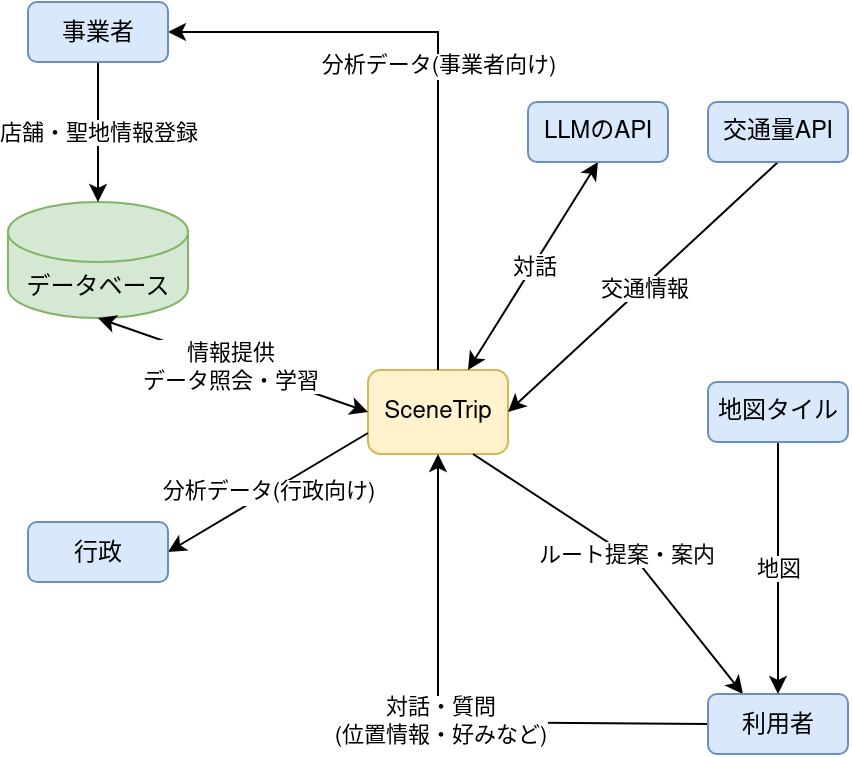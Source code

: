 <mxfile border="50" scale="3" compressed="false" locked="false" version="27.2.0">
  <diagram name="Blank" id="YmL12bMKpDGza6XwsDPr">
    <mxGraphModel dx="1686" dy="34" grid="1" gridSize="10" guides="1" tooltips="1" connect="1" arrows="1" fold="1" page="1" pageScale="1" pageWidth="430" pageHeight="430" background="none" math="1" shadow="0">
      <root>
        <mxCell id="X5NqExCQtvZxIxQ7pmgY-0" />
        <mxCell id="1" parent="X5NqExCQtvZxIxQ7pmgY-0" />
        <mxCell id="9TQWKPpuY63w6WXeoJ6Y-3" value="SceneTrip" style="rounded=1;whiteSpace=wrap;html=1;fillColor=#fff2cc;strokeColor=#d6b656;fontFamily=Nimbus Sans;" parent="1" vertex="1">
          <mxGeometry x="-670" y="624" width="70" height="42" as="geometry" />
        </mxCell>
        <mxCell id="9TQWKPpuY63w6WXeoJ6Y-5" value="データベース" style="shape=cylinder3;whiteSpace=wrap;html=1;boundedLbl=1;backgroundOutline=1;size=15;fillColor=#d5e8d4;strokeColor=#82b366;" parent="1" vertex="1">
          <mxGeometry x="-850" y="540" width="90" height="58" as="geometry" />
        </mxCell>
        <mxCell id="9TQWKPpuY63w6WXeoJ6Y-15" value="" style="endArrow=classic;html=1;rounded=0;exitX=0.5;exitY=1;exitDx=0;exitDy=0;entryX=0.5;entryY=0;entryDx=0;entryDy=0;entryPerimeter=0;" parent="1" source="y73NlEopzASggbsdGK2k-1" target="9TQWKPpuY63w6WXeoJ6Y-5" edge="1">
          <mxGeometry relative="1" as="geometry">
            <mxPoint x="-522.003" y="336" as="sourcePoint" />
            <mxPoint x="-438.23" y="431" as="targetPoint" />
          </mxGeometry>
        </mxCell>
        <mxCell id="9TQWKPpuY63w6WXeoJ6Y-16" value="店舗・聖地情報登録" style="edgeLabel;resizable=0;html=1;;align=center;verticalAlign=middle;" parent="9TQWKPpuY63w6WXeoJ6Y-15" connectable="0" vertex="1">
          <mxGeometry relative="1" as="geometry" />
        </mxCell>
        <mxCell id="9TQWKPpuY63w6WXeoJ6Y-29" value="" style="endArrow=classic;html=1;rounded=0;entryX=0.25;entryY=0;entryDx=0;entryDy=0;exitX=0.75;exitY=1;exitDx=0;exitDy=0;" parent="1" source="9TQWKPpuY63w6WXeoJ6Y-3" target="y73NlEopzASggbsdGK2k-3" edge="1">
          <mxGeometry relative="1" as="geometry">
            <mxPoint x="-560" y="780" as="sourcePoint" />
            <mxPoint x="-740" y="773" as="targetPoint" />
            <Array as="points">
              <mxPoint x="-535" y="720" />
            </Array>
          </mxGeometry>
        </mxCell>
        <mxCell id="9TQWKPpuY63w6WXeoJ6Y-30" value="ルート提案・案内" style="edgeLabel;resizable=0;html=1;;align=center;verticalAlign=middle;" parent="9TQWKPpuY63w6WXeoJ6Y-29" connectable="0" vertex="1">
          <mxGeometry relative="1" as="geometry" />
        </mxCell>
        <mxCell id="9TQWKPpuY63w6WXeoJ6Y-31" value="" style="endArrow=none;html=1;rounded=0;exitX=1;exitY=0.5;exitDx=0;exitDy=0;entryX=0.5;entryY=1;entryDx=0;entryDy=0;startArrow=classic;startFill=1;endFill=0;" parent="1" source="9TQWKPpuY63w6WXeoJ6Y-3" target="y73NlEopzASggbsdGK2k-17" edge="1">
          <mxGeometry relative="1" as="geometry">
            <mxPoint x="-548" y="760" as="sourcePoint" />
            <mxPoint x="-790" y="590" as="targetPoint" />
          </mxGeometry>
        </mxCell>
        <mxCell id="9TQWKPpuY63w6WXeoJ6Y-32" value="交通情報" style="edgeLabel;resizable=0;html=1;;align=center;verticalAlign=middle;" parent="9TQWKPpuY63w6WXeoJ6Y-31" connectable="0" vertex="1">
          <mxGeometry relative="1" as="geometry" />
        </mxCell>
        <mxCell id="9TQWKPpuY63w6WXeoJ6Y-36" value="" style="endArrow=classic;html=1;rounded=0;exitX=0;exitY=0.5;exitDx=0;exitDy=0;entryX=0.5;entryY=1;entryDx=0;entryDy=0;" parent="1" source="y73NlEopzASggbsdGK2k-3" target="9TQWKPpuY63w6WXeoJ6Y-3" edge="1">
          <mxGeometry relative="1" as="geometry">
            <mxPoint x="-740" y="803" as="sourcePoint" />
            <mxPoint x="-624" y="760" as="targetPoint" />
            <Array as="points">
              <mxPoint x="-635" y="800" />
            </Array>
          </mxGeometry>
        </mxCell>
        <mxCell id="9TQWKPpuY63w6WXeoJ6Y-37" value="対話・質問&lt;div&gt;(位置情報・好みなど)&lt;/div&gt;" style="edgeLabel;resizable=0;html=1;;align=center;verticalAlign=middle;fontFamily=Nimbus Sans;" parent="9TQWKPpuY63w6WXeoJ6Y-36" connectable="0" vertex="1">
          <mxGeometry relative="1" as="geometry" />
        </mxCell>
        <mxCell id="9TQWKPpuY63w6WXeoJ6Y-39" value="" style="endArrow=classic;html=1;rounded=0;entryX=1;entryY=0.5;entryDx=0;entryDy=0;exitX=0.5;exitY=0;exitDx=0;exitDy=0;" parent="1" source="9TQWKPpuY63w6WXeoJ6Y-3" target="y73NlEopzASggbsdGK2k-1" edge="1">
          <mxGeometry relative="1" as="geometry">
            <mxPoint x="-493" y="778" as="sourcePoint" />
            <mxPoint x="-342" y="531" as="targetPoint" />
            <Array as="points">
              <mxPoint x="-635" y="455" />
            </Array>
          </mxGeometry>
        </mxCell>
        <mxCell id="9TQWKPpuY63w6WXeoJ6Y-40" value="分析データ(事業者向け)" style="edgeLabel;resizable=0;html=1;;align=center;verticalAlign=middle;fontFamily=Nimbus Sans;" parent="9TQWKPpuY63w6WXeoJ6Y-39" connectable="0" vertex="1">
          <mxGeometry relative="1" as="geometry" />
        </mxCell>
        <mxCell id="9TQWKPpuY63w6WXeoJ6Y-43" value="" style="endArrow=classic;html=1;rounded=0;entryX=1;entryY=0.5;entryDx=0;entryDy=0;exitX=0;exitY=0.75;exitDx=0;exitDy=0;" parent="1" source="9TQWKPpuY63w6WXeoJ6Y-3" target="y73NlEopzASggbsdGK2k-2" edge="1">
          <mxGeometry relative="1" as="geometry">
            <mxPoint x="-656" y="727" as="sourcePoint" />
            <mxPoint x="-670" y="620" as="targetPoint" />
          </mxGeometry>
        </mxCell>
        <mxCell id="9TQWKPpuY63w6WXeoJ6Y-44" value="分析データ(行政向け)" style="edgeLabel;resizable=0;html=1;;align=center;verticalAlign=middle;fontFamily=Nimbus Sans;" parent="9TQWKPpuY63w6WXeoJ6Y-43" connectable="0" vertex="1">
          <mxGeometry relative="1" as="geometry" />
        </mxCell>
        <mxCell id="y73NlEopzASggbsdGK2k-1" value="事業者" style="rounded=1;whiteSpace=wrap;html=1;fillColor=#dae8fc;strokeColor=#6c8ebf;" parent="1" vertex="1">
          <mxGeometry x="-840" y="440" width="70" height="30" as="geometry" />
        </mxCell>
        <mxCell id="y73NlEopzASggbsdGK2k-2" value="行政" style="rounded=1;whiteSpace=wrap;html=1;fillColor=#dae8fc;strokeColor=#6c8ebf;" parent="1" vertex="1">
          <mxGeometry x="-840" y="700" width="70" height="30" as="geometry" />
        </mxCell>
        <mxCell id="y73NlEopzASggbsdGK2k-3" value="利用者" style="rounded=1;whiteSpace=wrap;html=1;fillColor=#dae8fc;strokeColor=#6c8ebf;" parent="1" vertex="1">
          <mxGeometry x="-500" y="786" width="70" height="30" as="geometry" />
        </mxCell>
        <mxCell id="y73NlEopzASggbsdGK2k-14" value="" style="endArrow=classic;startArrow=classic;html=1;rounded=0;entryX=0.5;entryY=1;entryDx=0;entryDy=0;exitX=0;exitY=0.5;exitDx=0;exitDy=0;entryPerimeter=0;" parent="1" source="9TQWKPpuY63w6WXeoJ6Y-3" target="9TQWKPpuY63w6WXeoJ6Y-5" edge="1">
          <mxGeometry width="50" height="50" relative="1" as="geometry">
            <mxPoint x="-500" y="670" as="sourcePoint" />
            <mxPoint x="-450" y="620" as="targetPoint" />
          </mxGeometry>
        </mxCell>
        <mxCell id="y73NlEopzASggbsdGK2k-15" value="情報提供　&lt;div&gt;データ照会・学習&lt;/div&gt;" style="edgeLabel;html=1;align=center;verticalAlign=middle;resizable=0;points=[];" parent="y73NlEopzASggbsdGK2k-14" vertex="1" connectable="0">
          <mxGeometry x="0.018" y="1" relative="1" as="geometry">
            <mxPoint as="offset" />
          </mxGeometry>
        </mxCell>
        <mxCell id="y73NlEopzASggbsdGK2k-17" value="交通量API" style="rounded=1;whiteSpace=wrap;html=1;fillColor=#dae8fc;strokeColor=#6c8ebf;fontFamily=Nimbus Sans;" parent="1" vertex="1">
          <mxGeometry x="-500" y="490" width="70" height="30" as="geometry" />
        </mxCell>
        <mxCell id="PShMriyvmbtMAqW03iJk-12" value="" style="endArrow=classic;html=1;rounded=0;exitX=1;exitY=0.5;exitDx=0;exitDy=0;entryX=0.5;entryY=1;entryDx=0;entryDy=0;startArrow=classic;startFill=1;" edge="1" target="PShMriyvmbtMAqW03iJk-14" parent="1">
          <mxGeometry relative="1" as="geometry">
            <mxPoint x="-620" y="624" as="sourcePoint" />
            <mxPoint x="-810" y="569" as="targetPoint" />
          </mxGeometry>
        </mxCell>
        <mxCell id="PShMriyvmbtMAqW03iJk-13" value="対話" style="edgeLabel;resizable=0;html=1;;align=center;verticalAlign=middle;" connectable="0" vertex="1" parent="PShMriyvmbtMAqW03iJk-12">
          <mxGeometry relative="1" as="geometry" />
        </mxCell>
        <mxCell id="PShMriyvmbtMAqW03iJk-14" value="LLMのAPI" style="rounded=1;whiteSpace=wrap;html=1;fillColor=#dae8fc;strokeColor=#6c8ebf;fontFamily=Nimbus Sans;" vertex="1" parent="1">
          <mxGeometry x="-590" y="490" width="70" height="30" as="geometry" />
        </mxCell>
        <mxCell id="PShMriyvmbtMAqW03iJk-15" value="" style="endArrow=none;html=1;rounded=0;entryX=0.5;entryY=1;entryDx=0;entryDy=0;startArrow=classic;startFill=1;endFill=0;" edge="1" target="PShMriyvmbtMAqW03iJk-17" parent="1" source="y73NlEopzASggbsdGK2k-3">
          <mxGeometry relative="1" as="geometry">
            <mxPoint x="-600" y="786" as="sourcePoint" />
            <mxPoint x="-790" y="731" as="targetPoint" />
          </mxGeometry>
        </mxCell>
        <mxCell id="PShMriyvmbtMAqW03iJk-16" value="地図" style="edgeLabel;resizable=0;html=1;;align=center;verticalAlign=middle;" connectable="0" vertex="1" parent="PShMriyvmbtMAqW03iJk-15">
          <mxGeometry relative="1" as="geometry" />
        </mxCell>
        <mxCell id="PShMriyvmbtMAqW03iJk-17" value="地図タイル" style="rounded=1;whiteSpace=wrap;html=1;fillColor=#dae8fc;strokeColor=#6c8ebf;fontFamily=Nimbus Sans;" vertex="1" parent="1">
          <mxGeometry x="-500" y="630" width="70" height="30" as="geometry" />
        </mxCell>
      </root>
    </mxGraphModel>
  </diagram>
</mxfile>
